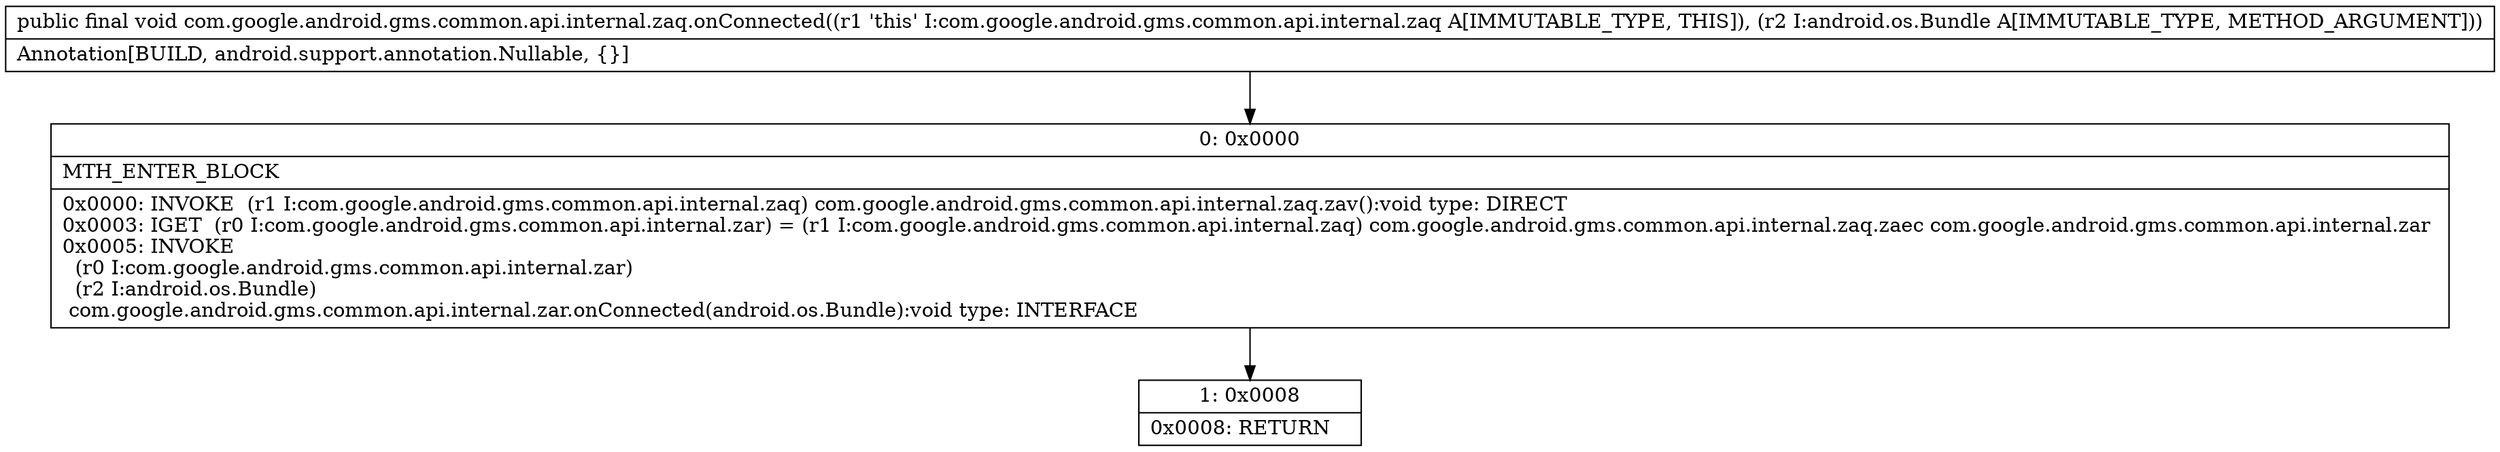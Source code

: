 digraph "CFG forcom.google.android.gms.common.api.internal.zaq.onConnected(Landroid\/os\/Bundle;)V" {
Node_0 [shape=record,label="{0\:\ 0x0000|MTH_ENTER_BLOCK\l|0x0000: INVOKE  (r1 I:com.google.android.gms.common.api.internal.zaq) com.google.android.gms.common.api.internal.zaq.zav():void type: DIRECT \l0x0003: IGET  (r0 I:com.google.android.gms.common.api.internal.zar) = (r1 I:com.google.android.gms.common.api.internal.zaq) com.google.android.gms.common.api.internal.zaq.zaec com.google.android.gms.common.api.internal.zar \l0x0005: INVOKE  \l  (r0 I:com.google.android.gms.common.api.internal.zar)\l  (r2 I:android.os.Bundle)\l com.google.android.gms.common.api.internal.zar.onConnected(android.os.Bundle):void type: INTERFACE \l}"];
Node_1 [shape=record,label="{1\:\ 0x0008|0x0008: RETURN   \l}"];
MethodNode[shape=record,label="{public final void com.google.android.gms.common.api.internal.zaq.onConnected((r1 'this' I:com.google.android.gms.common.api.internal.zaq A[IMMUTABLE_TYPE, THIS]), (r2 I:android.os.Bundle A[IMMUTABLE_TYPE, METHOD_ARGUMENT]))  | Annotation[BUILD, android.support.annotation.Nullable, \{\}]\l}"];
MethodNode -> Node_0;
Node_0 -> Node_1;
}

